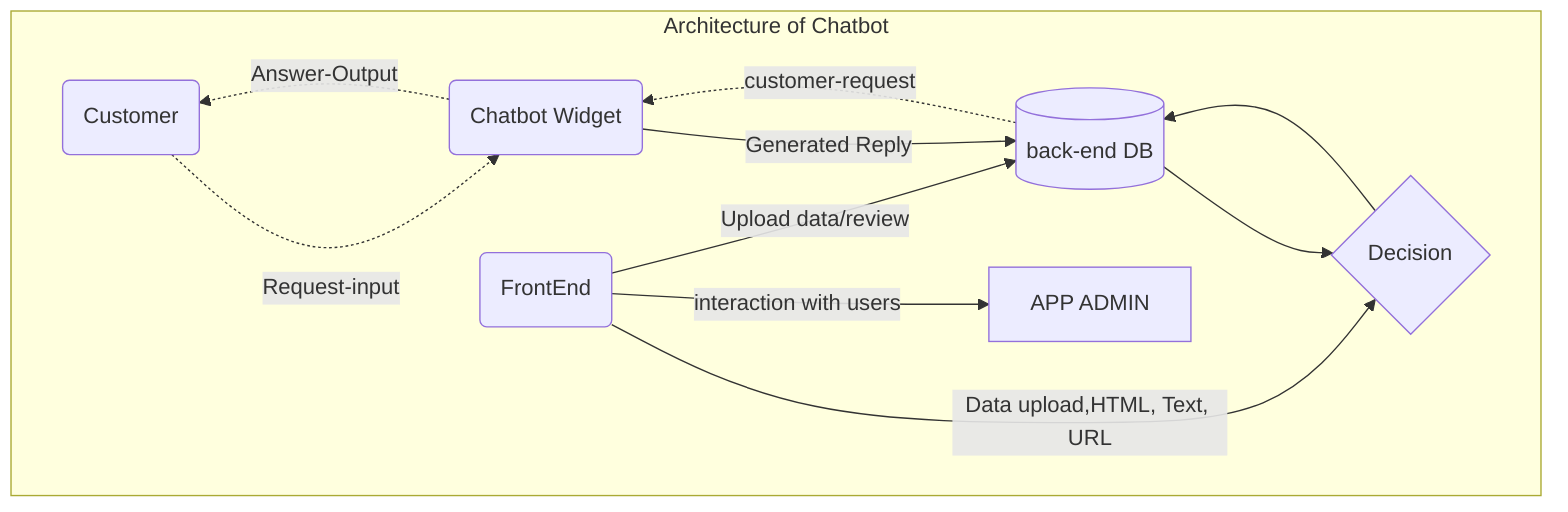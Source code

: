 flowchart TD
 subgraph s1["Architecture of Chatbot"]
         n2["Customer"] -. "Request-input" .-> n3["Chatbot Widget"]
    n3 -. "Answer-Output" .-> n2
    n5["back-end DB"] -. "customer-request" .-> n3
    n3 -- Generated Reply --> n5
    n6["Decision"] --> n5
    n5 --> n6
    n7["FrontEnd"] -- Data upload,HTML, Text, URL --> n6
    n7 -- interaction with users --> n8["APP ADMIN"]
    n7["FrontEnd"] -- Upload data/review --> n5
    n2@{ shape: rounded}
    n3@{ shape: rounded}
    n5@{ shape: cyl}
    n6@{ shape: decision}
    n7@{ shape: rounded}

  end